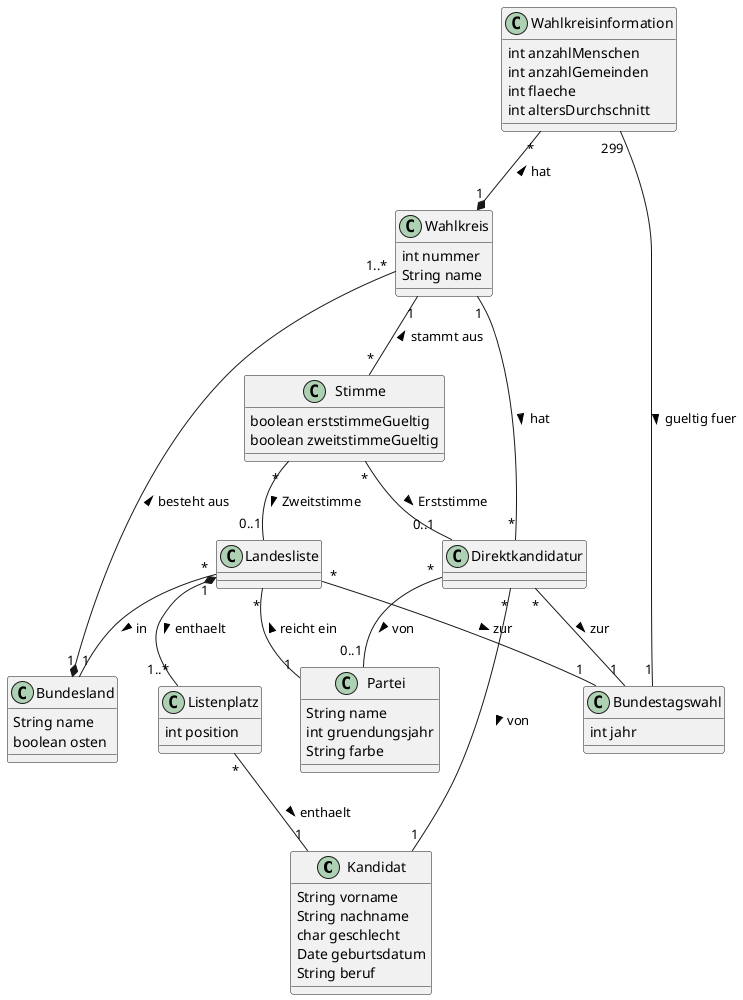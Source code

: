 @startuml
class Kandidat {
    String vorname
    String nachname
    char geschlecht
    Date geburtsdatum
    String beruf
}

class Bundesland {
    String name
    boolean osten
}

class Partei {
    String name
    int gruendungsjahr
    String farbe
}

class Bundestagswahl{
   int jahr
}

class Wahlkreisinformation {
    int anzahlMenschen
    int anzahlGemeinden
    int flaeche
    int altersDurchschnitt
}

class Landesliste {
}

class Listenplatz {
    int position
}

class Wahlkreis {
    int nummer
    String name
}

class Stimme {
    boolean erststimmeGueltig
    boolean zweitstimmeGueltig
}

class Direktkandidatur {
}

Landesliste "*" -- "1" Bundesland : in >
Landesliste "*" -- "1" Partei : < reicht ein
Landesliste "*" -- "1" Bundestagswahl: zur >

Landesliste "1" *-- "1..*" Listenplatz : enthaelt >
Listenplatz "*" -- "1" Kandidat : enthaelt >

Wahlkreis "1..*" --* "1" Bundesland : besteht aus <

Wahlkreisinformation "*" --* "1" Wahlkreis : < hat
Wahlkreisinformation "299" -- "1" Bundestagswahl: gueltig fuer >

Direktkandidatur "*" -- "1" Kandidat : von >
Direktkandidatur "*" -- "1" Wahlkreis : < hat
Direktkandidatur "*" -- "0..1" Partei : von >
Direktkandidatur "*" -- "1" Bundestagswahl: zur >

Stimme "*" -- "0..1" Direktkandidatur : Erststimme >
Stimme "*" -- "0..1" Landesliste : Zweitstimme >
Stimme "*" -up- "1" Wahlkreis : stammt aus >
@enduml